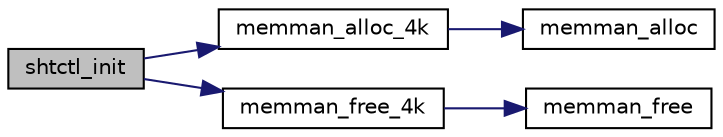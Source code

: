 digraph "shtctl_init"
{
 // LATEX_PDF_SIZE
  edge [fontname="Helvetica",fontsize="10",labelfontname="Helvetica",labelfontsize="10"];
  node [fontname="Helvetica",fontsize="10",shape=record];
  rankdir="LR";
  Node1 [label="shtctl_init",height=0.2,width=0.4,color="black", fillcolor="grey75", style="filled", fontcolor="black",tooltip="シートコントロールの初期化を行います"];
  Node1 -> Node2 [color="midnightblue",fontsize="10",style="solid",fontname="Helvetica"];
  Node2 [label="memman_alloc_4k",height=0.2,width=0.4,color="black", fillcolor="white", style="filled",URL="$bootpack_8h.html#a0b2b807ae567c0c3a0f5878b6ea95383",tooltip=" "];
  Node2 -> Node3 [color="midnightblue",fontsize="10",style="solid",fontname="Helvetica"];
  Node3 [label="memman_alloc",height=0.2,width=0.4,color="black", fillcolor="white", style="filled",URL="$memory_8c.html#a3a44e2ae3c434e982c7b906e00af831a",tooltip=" "];
  Node1 -> Node4 [color="midnightblue",fontsize="10",style="solid",fontname="Helvetica"];
  Node4 [label="memman_free_4k",height=0.2,width=0.4,color="black", fillcolor="white", style="filled",URL="$bootpack_8h.html#acad1337e14f758731d8241ee094d1a86",tooltip=" "];
  Node4 -> Node5 [color="midnightblue",fontsize="10",style="solid",fontname="Helvetica"];
  Node5 [label="memman_free",height=0.2,width=0.4,color="black", fillcolor="white", style="filled",URL="$memory_8c.html#a4d14a01ac8b137a266aafe80c5102a52",tooltip=" "];
}
